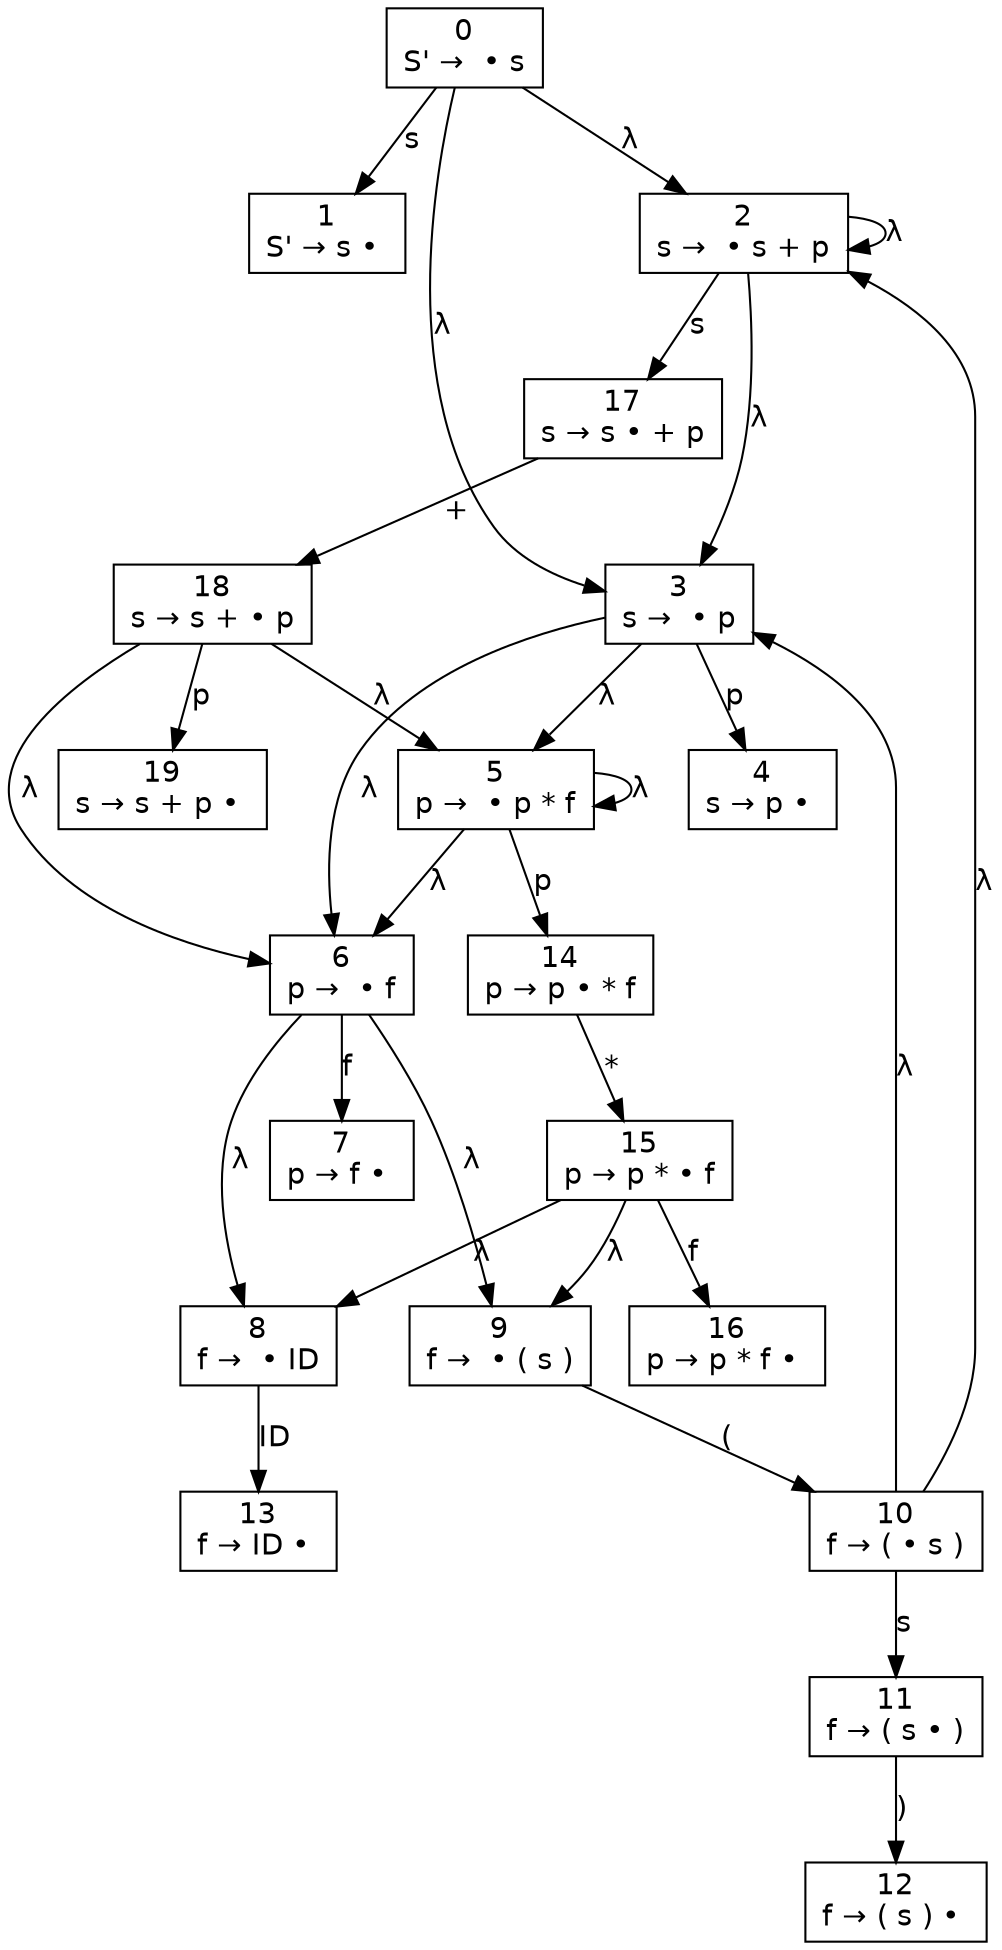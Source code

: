 digraph d{
node [fontname=Helvetica,shape=box];
edge [fontname=Helvetica];
n0 [label=<0<br />S' →  • s>];
n1 [label=<1<br />S' → s • >];
n2 [label=<2<br />s →  • s + p>];
n3 [label=<3<br />s →  • p>];
n4 [label=<4<br />s → p • >];
n5 [label=<5<br />p →  • p * f>];
n6 [label=<6<br />p →  • f>];
n7 [label=<7<br />p → f • >];
n8 [label=<8<br />f →  • ID>];
n9 [label=<9<br />f →  • ( s )>];
n10 [label=<10<br />f → ( • s )>];
n11 [label=<11<br />f → ( s • )>];
n12 [label=<12<br />f → ( s ) • >];
n13 [label=<13<br />f → ID • >];
n14 [label=<14<br />p → p • * f>];
n15 [label=<15<br />p → p * • f>];
n16 [label=<16<br />p → p * f • >];
n17 [label=<17<br />s → s • + p>];
n18 [label=<18<br />s → s + • p>];
n19 [label=<19<br />s → s + p • >];
n0 -> n1 [label="s"];
n0 -> n2 [label=<&lambda;>];
n0 -> n3 [label=<&lambda;>];
n2 -> n17 [label="s"];
n2 -> n2 [label=<&lambda;>];
n2 -> n3 [label=<&lambda;>];
n3 -> n4 [label="p"];
n3 -> n5 [label=<&lambda;>];
n3 -> n6 [label=<&lambda;>];
n5 -> n14 [label="p"];
n5 -> n5 [label=<&lambda;>];
n5 -> n6 [label=<&lambda;>];
n6 -> n7 [label="f"];
n6 -> n8 [label=<&lambda;>];
n6 -> n9 [label=<&lambda;>];
n8 -> n13 [label="ID"];
n9 -> n10 [label="("];
n10 -> n11 [label="s"];
n10 -> n2 [label=<&lambda;>];
n10 -> n3 [label=<&lambda;>];
n11 -> n12 [label=")"];
n14 -> n15 [label="*"];
n15 -> n16 [label="f"];
n15 -> n8 [label=<&lambda;>];
n15 -> n9 [label=<&lambda;>];
n17 -> n18 [label="+"];
n18 -> n19 [label="p"];
n18 -> n5 [label=<&lambda;>];
n18 -> n6 [label=<&lambda;>];
}